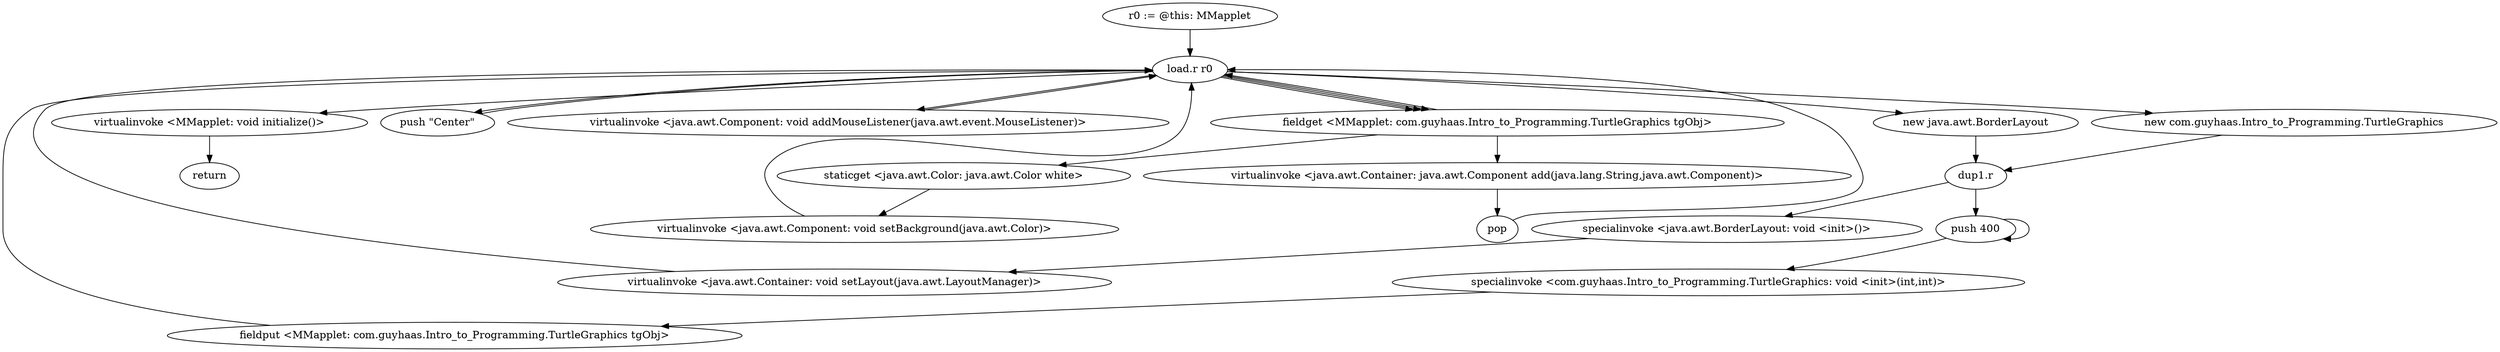 digraph "" {
    "r0 := @this: MMapplet"
    "load.r r0"
    "r0 := @this: MMapplet"->"load.r r0";
    "new java.awt.BorderLayout"
    "load.r r0"->"new java.awt.BorderLayout";
    "dup1.r"
    "new java.awt.BorderLayout"->"dup1.r";
    "specialinvoke <java.awt.BorderLayout: void <init>()>"
    "dup1.r"->"specialinvoke <java.awt.BorderLayout: void <init>()>";
    "virtualinvoke <java.awt.Container: void setLayout(java.awt.LayoutManager)>"
    "specialinvoke <java.awt.BorderLayout: void <init>()>"->"virtualinvoke <java.awt.Container: void setLayout(java.awt.LayoutManager)>";
    "virtualinvoke <java.awt.Container: void setLayout(java.awt.LayoutManager)>"->"load.r r0";
    "new com.guyhaas.Intro_to_Programming.TurtleGraphics"
    "load.r r0"->"new com.guyhaas.Intro_to_Programming.TurtleGraphics";
    "new com.guyhaas.Intro_to_Programming.TurtleGraphics"->"dup1.r";
    "push 400"
    "dup1.r"->"push 400";
    "push 400"->"push 400";
    "specialinvoke <com.guyhaas.Intro_to_Programming.TurtleGraphics: void <init>(int,int)>"
    "push 400"->"specialinvoke <com.guyhaas.Intro_to_Programming.TurtleGraphics: void <init>(int,int)>";
    "fieldput <MMapplet: com.guyhaas.Intro_to_Programming.TurtleGraphics tgObj>"
    "specialinvoke <com.guyhaas.Intro_to_Programming.TurtleGraphics: void <init>(int,int)>"->"fieldput <MMapplet: com.guyhaas.Intro_to_Programming.TurtleGraphics tgObj>";
    "fieldput <MMapplet: com.guyhaas.Intro_to_Programming.TurtleGraphics tgObj>"->"load.r r0";
    "fieldget <MMapplet: com.guyhaas.Intro_to_Programming.TurtleGraphics tgObj>"
    "load.r r0"->"fieldget <MMapplet: com.guyhaas.Intro_to_Programming.TurtleGraphics tgObj>";
    "staticget <java.awt.Color: java.awt.Color white>"
    "fieldget <MMapplet: com.guyhaas.Intro_to_Programming.TurtleGraphics tgObj>"->"staticget <java.awt.Color: java.awt.Color white>";
    "virtualinvoke <java.awt.Component: void setBackground(java.awt.Color)>"
    "staticget <java.awt.Color: java.awt.Color white>"->"virtualinvoke <java.awt.Component: void setBackground(java.awt.Color)>";
    "virtualinvoke <java.awt.Component: void setBackground(java.awt.Color)>"->"load.r r0";
    "push \"Center\""
    "load.r r0"->"push \"Center\"";
    "push \"Center\""->"load.r r0";
    "load.r r0"->"fieldget <MMapplet: com.guyhaas.Intro_to_Programming.TurtleGraphics tgObj>";
    "virtualinvoke <java.awt.Container: java.awt.Component add(java.lang.String,java.awt.Component)>"
    "fieldget <MMapplet: com.guyhaas.Intro_to_Programming.TurtleGraphics tgObj>"->"virtualinvoke <java.awt.Container: java.awt.Component add(java.lang.String,java.awt.Component)>";
    "pop"
    "virtualinvoke <java.awt.Container: java.awt.Component add(java.lang.String,java.awt.Component)>"->"pop";
    "pop"->"load.r r0";
    "load.r r0"->"fieldget <MMapplet: com.guyhaas.Intro_to_Programming.TurtleGraphics tgObj>";
    "fieldget <MMapplet: com.guyhaas.Intro_to_Programming.TurtleGraphics tgObj>"->"load.r r0";
    "virtualinvoke <java.awt.Component: void addMouseListener(java.awt.event.MouseListener)>"
    "load.r r0"->"virtualinvoke <java.awt.Component: void addMouseListener(java.awt.event.MouseListener)>";
    "virtualinvoke <java.awt.Component: void addMouseListener(java.awt.event.MouseListener)>"->"load.r r0";
    "virtualinvoke <MMapplet: void initialize()>"
    "load.r r0"->"virtualinvoke <MMapplet: void initialize()>";
    "return"
    "virtualinvoke <MMapplet: void initialize()>"->"return";
}
